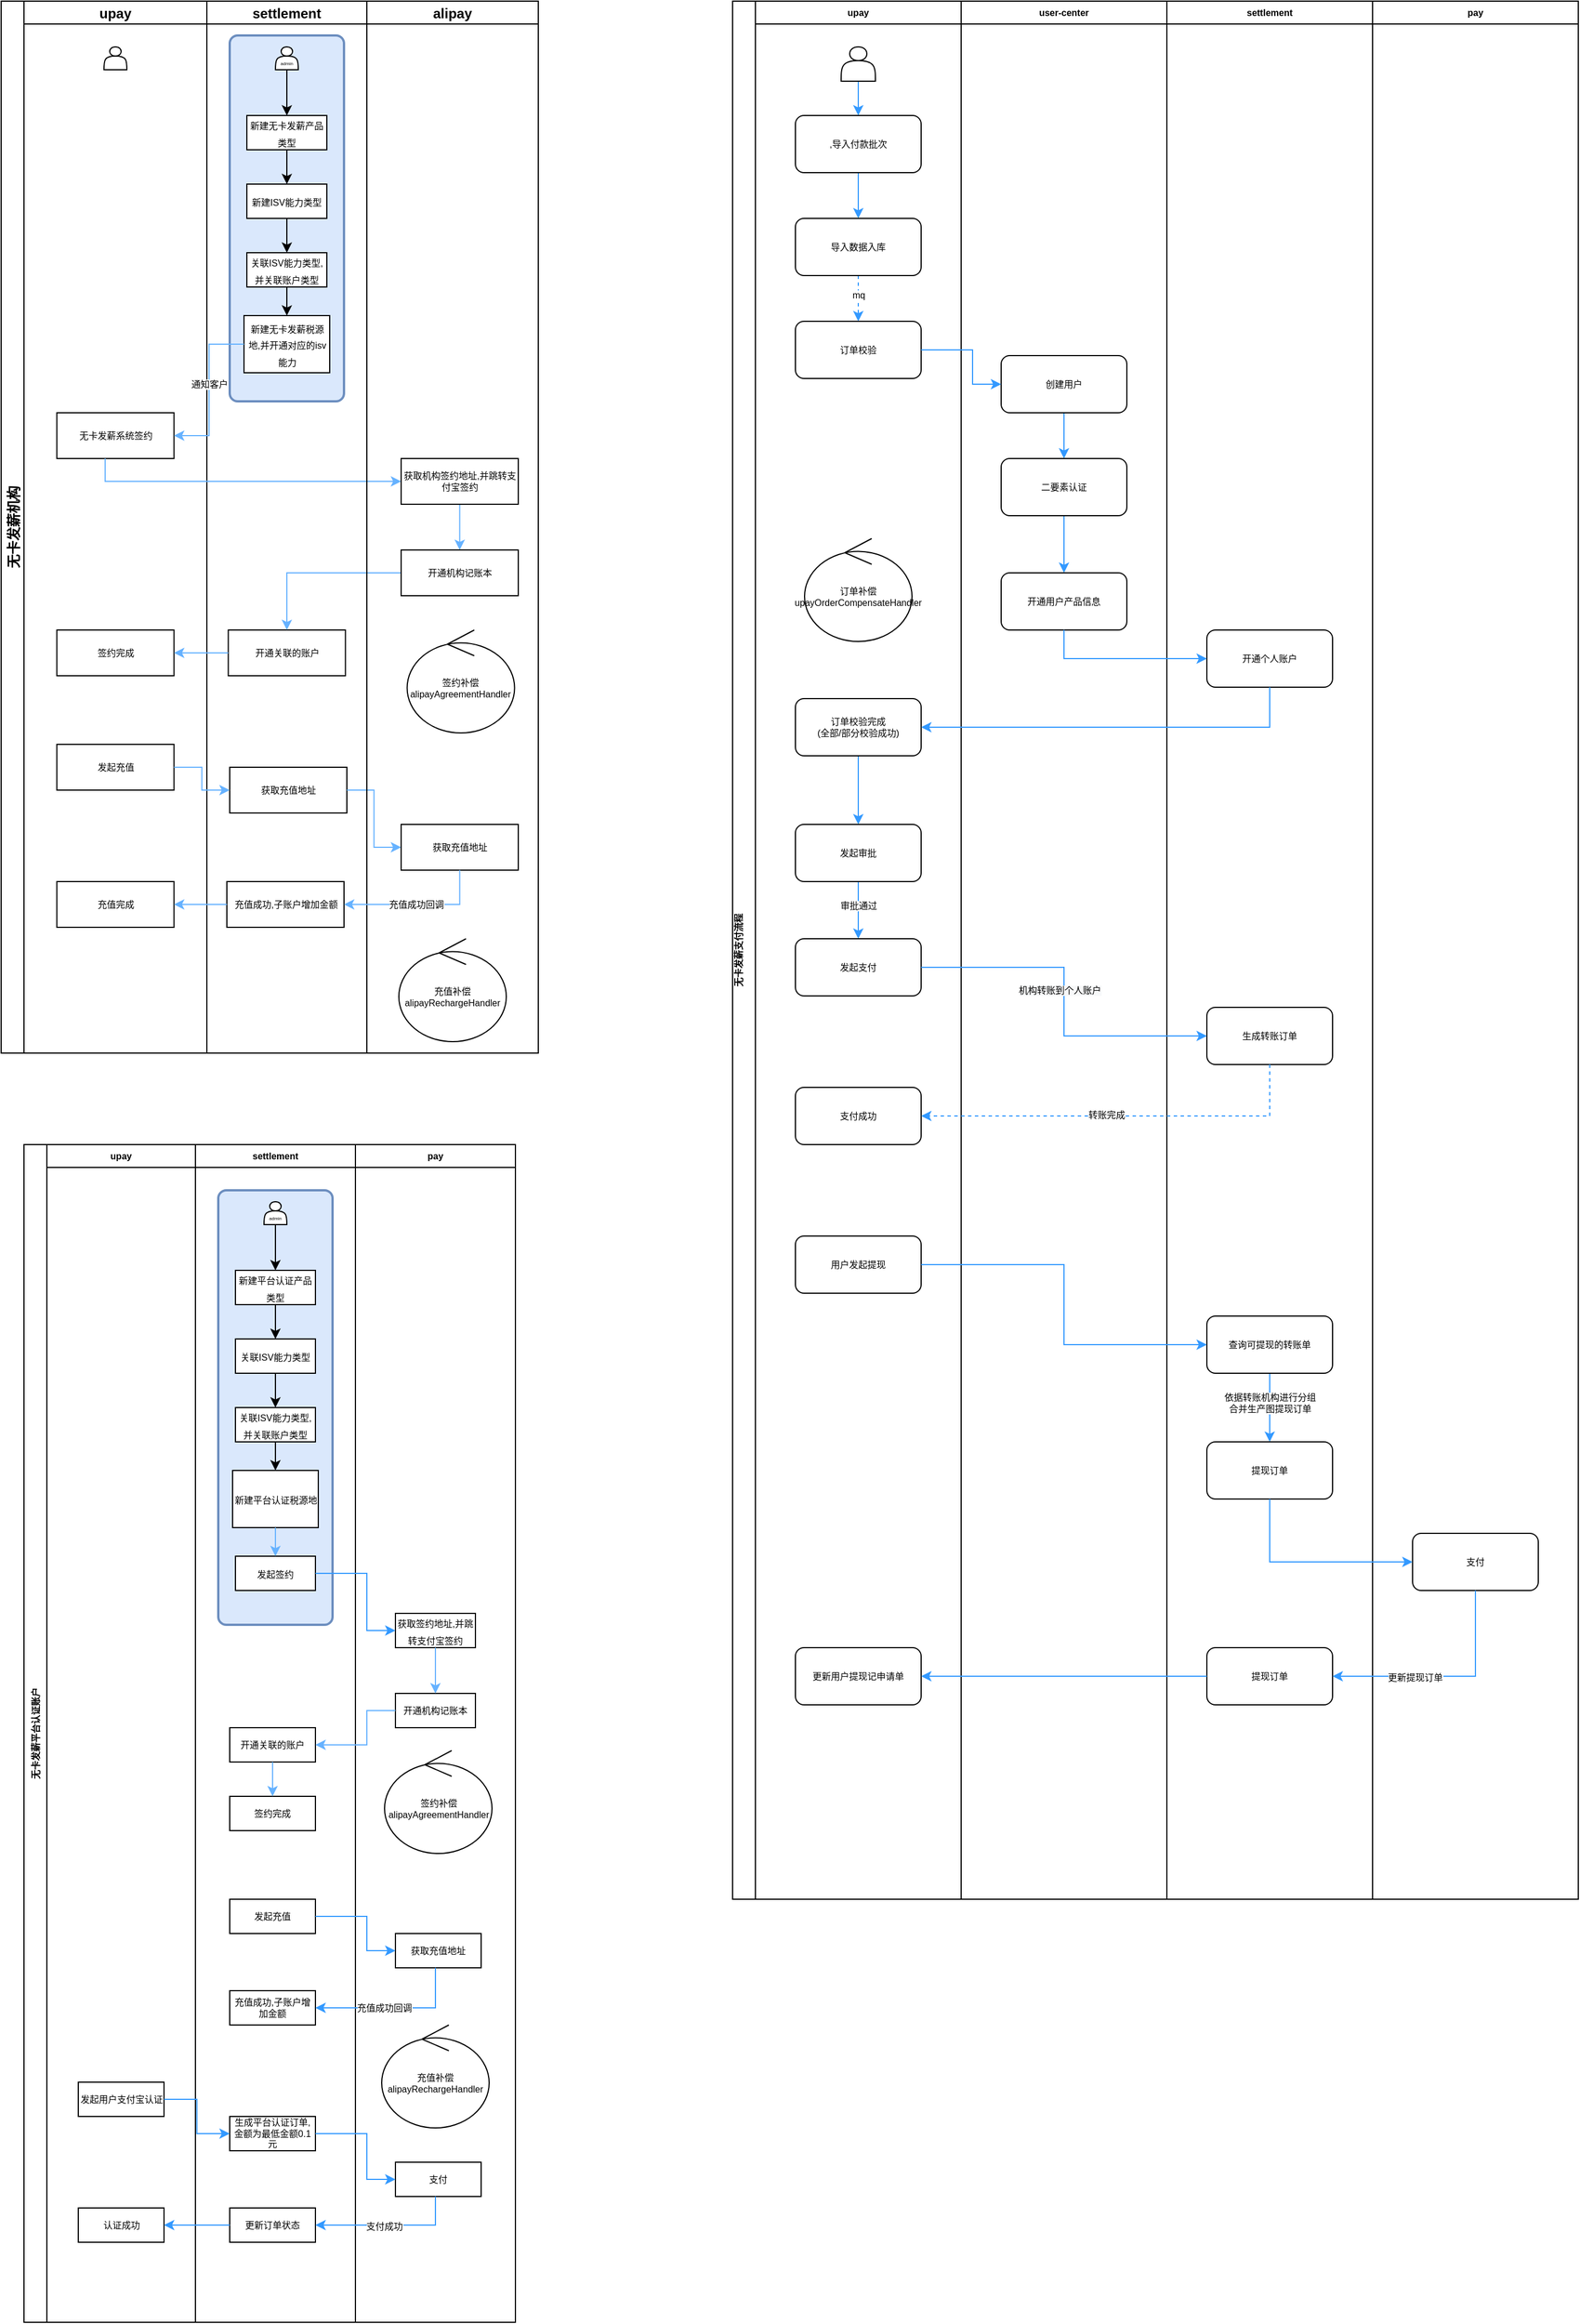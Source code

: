 <mxfile version="20.2.3" type="github">
  <diagram id="c7Ffmb433Xn9EH617pL4" name="Page-1">
    <mxGraphModel dx="1144" dy="681" grid="1" gridSize="10" guides="1" tooltips="1" connect="1" arrows="1" fold="1" page="1" pageScale="1" pageWidth="850" pageHeight="1100" math="0" shadow="0">
      <root>
        <mxCell id="0" />
        <mxCell id="1" parent="0" />
        <mxCell id="UENyObtT6sZScMXcJ4em-9" value="无卡发薪机构" style="swimlane;childLayout=stackLayout;resizeParent=1;resizeParentMax=0;startSize=20;horizontal=0;horizontalStack=1;" vertex="1" parent="1">
          <mxGeometry x="360" y="280" width="470" height="920" as="geometry" />
        </mxCell>
        <mxCell id="UENyObtT6sZScMXcJ4em-10" value="upay" style="swimlane;startSize=20;" vertex="1" parent="UENyObtT6sZScMXcJ4em-9">
          <mxGeometry x="20" width="160" height="920" as="geometry" />
        </mxCell>
        <mxCell id="UENyObtT6sZScMXcJ4em-13" value="" style="shape=actor;whiteSpace=wrap;html=1;" vertex="1" parent="UENyObtT6sZScMXcJ4em-10">
          <mxGeometry x="70" y="40" width="20" height="20" as="geometry" />
        </mxCell>
        <mxCell id="UENyObtT6sZScMXcJ4em-46" value="无卡发薪系统签约" style="rounded=0;whiteSpace=wrap;html=1;fontSize=8;" vertex="1" parent="UENyObtT6sZScMXcJ4em-10">
          <mxGeometry x="28.75" y="360" width="102.5" height="40" as="geometry" />
        </mxCell>
        <mxCell id="UENyObtT6sZScMXcJ4em-55" value="发起充值" style="rounded=0;whiteSpace=wrap;html=1;fontSize=8;" vertex="1" parent="UENyObtT6sZScMXcJ4em-10">
          <mxGeometry x="28.75" y="650" width="102.5" height="40" as="geometry" />
        </mxCell>
        <mxCell id="UENyObtT6sZScMXcJ4em-63" value="签约完成" style="rounded=0;whiteSpace=wrap;html=1;fontSize=8;" vertex="1" parent="UENyObtT6sZScMXcJ4em-10">
          <mxGeometry x="28.75" y="550" width="102.5" height="40" as="geometry" />
        </mxCell>
        <mxCell id="UENyObtT6sZScMXcJ4em-65" value="充值完成" style="rounded=0;whiteSpace=wrap;html=1;fontSize=8;" vertex="1" parent="UENyObtT6sZScMXcJ4em-10">
          <mxGeometry x="28.75" y="770" width="102.5" height="40" as="geometry" />
        </mxCell>
        <mxCell id="UENyObtT6sZScMXcJ4em-12" value="settlement" style="swimlane;startSize=20;" vertex="1" parent="UENyObtT6sZScMXcJ4em-9">
          <mxGeometry x="180" width="140" height="920" as="geometry" />
        </mxCell>
        <mxCell id="UENyObtT6sZScMXcJ4em-42" value="" style="rounded=1;whiteSpace=wrap;html=1;absoluteArcSize=1;arcSize=14;strokeWidth=2;fontSize=8;fillColor=#dae8fc;strokeColor=#6c8ebf;" vertex="1" parent="UENyObtT6sZScMXcJ4em-12">
          <mxGeometry x="20" y="30" width="100" height="320" as="geometry" />
        </mxCell>
        <mxCell id="UENyObtT6sZScMXcJ4em-17" value="" style="edgeStyle=orthogonalEdgeStyle;rounded=0;orthogonalLoop=1;jettySize=auto;html=1;fontSize=4;strokeColor=#000000;" edge="1" parent="UENyObtT6sZScMXcJ4em-12" source="UENyObtT6sZScMXcJ4em-14" target="UENyObtT6sZScMXcJ4em-16">
          <mxGeometry relative="1" as="geometry" />
        </mxCell>
        <mxCell id="UENyObtT6sZScMXcJ4em-14" value="&lt;p style=&quot;line-height: 1.2; font-size: 4px;&quot;&gt;&lt;br&gt;&lt;/p&gt;&lt;p style=&quot;line-height: 1.2; font-size: 4px;&quot;&gt;admin&lt;/p&gt;" style="shape=actor;whiteSpace=wrap;html=1;" vertex="1" parent="UENyObtT6sZScMXcJ4em-12">
          <mxGeometry x="60" y="40" width="20" height="20" as="geometry" />
        </mxCell>
        <mxCell id="UENyObtT6sZScMXcJ4em-26" value="" style="edgeStyle=orthogonalEdgeStyle;rounded=0;orthogonalLoop=1;jettySize=auto;html=1;fontSize=8;strokeColor=#000000;" edge="1" parent="UENyObtT6sZScMXcJ4em-12" source="UENyObtT6sZScMXcJ4em-16" target="UENyObtT6sZScMXcJ4em-22">
          <mxGeometry relative="1" as="geometry" />
        </mxCell>
        <mxCell id="UENyObtT6sZScMXcJ4em-16" value="&lt;font style=&quot;font-size: 8px;&quot;&gt;新建无卡发薪产品类型&lt;/font&gt;" style="whiteSpace=wrap;html=1;" vertex="1" parent="UENyObtT6sZScMXcJ4em-12">
          <mxGeometry x="35" y="100" width="70" height="30" as="geometry" />
        </mxCell>
        <mxCell id="UENyObtT6sZScMXcJ4em-29" value="" style="edgeStyle=orthogonalEdgeStyle;rounded=0;orthogonalLoop=1;jettySize=auto;html=1;fontSize=8;strokeColor=#000000;" edge="1" parent="UENyObtT6sZScMXcJ4em-12" source="UENyObtT6sZScMXcJ4em-20" target="UENyObtT6sZScMXcJ4em-28">
          <mxGeometry relative="1" as="geometry" />
        </mxCell>
        <mxCell id="UENyObtT6sZScMXcJ4em-20" value="&lt;font style=&quot;font-size: 8px;&quot;&gt;关联ISV能力类型,并关联账户类型&lt;/font&gt;" style="whiteSpace=wrap;html=1;" vertex="1" parent="UENyObtT6sZScMXcJ4em-12">
          <mxGeometry x="35" y="220" width="70" height="30" as="geometry" />
        </mxCell>
        <mxCell id="UENyObtT6sZScMXcJ4em-27" value="" style="edgeStyle=orthogonalEdgeStyle;rounded=0;orthogonalLoop=1;jettySize=auto;html=1;fontSize=8;strokeColor=#000000;" edge="1" parent="UENyObtT6sZScMXcJ4em-12" source="UENyObtT6sZScMXcJ4em-22" target="UENyObtT6sZScMXcJ4em-20">
          <mxGeometry relative="1" as="geometry" />
        </mxCell>
        <mxCell id="UENyObtT6sZScMXcJ4em-22" value="&lt;font style=&quot;font-size: 8px;&quot;&gt;新建ISV能力类型&lt;/font&gt;" style="whiteSpace=wrap;html=1;" vertex="1" parent="UENyObtT6sZScMXcJ4em-12">
          <mxGeometry x="35" y="160" width="70" height="30" as="geometry" />
        </mxCell>
        <mxCell id="UENyObtT6sZScMXcJ4em-28" value="&lt;font style=&quot;font-size: 8px;&quot;&gt;新建无卡发薪税源地,并开通对应的isv能力&lt;br&gt;&lt;/font&gt;" style="whiteSpace=wrap;html=1;" vertex="1" parent="UENyObtT6sZScMXcJ4em-12">
          <mxGeometry x="32.5" y="275" width="75" height="50" as="geometry" />
        </mxCell>
        <mxCell id="UENyObtT6sZScMXcJ4em-52" value="开通关联的账户" style="rounded=0;whiteSpace=wrap;html=1;fontSize=8;" vertex="1" parent="UENyObtT6sZScMXcJ4em-12">
          <mxGeometry x="18.75" y="550" width="102.5" height="40" as="geometry" />
        </mxCell>
        <mxCell id="UENyObtT6sZScMXcJ4em-56" value="获取充值地址" style="rounded=0;whiteSpace=wrap;html=1;fontSize=8;" vertex="1" parent="UENyObtT6sZScMXcJ4em-12">
          <mxGeometry x="20" y="670" width="102.5" height="40" as="geometry" />
        </mxCell>
        <mxCell id="UENyObtT6sZScMXcJ4em-60" value="充值成功,子账户增加金额" style="rounded=0;whiteSpace=wrap;html=1;fontSize=8;" vertex="1" parent="UENyObtT6sZScMXcJ4em-12">
          <mxGeometry x="17.5" y="770" width="102.5" height="40" as="geometry" />
        </mxCell>
        <mxCell id="UENyObtT6sZScMXcJ4em-47" style="edgeStyle=orthogonalEdgeStyle;rounded=0;orthogonalLoop=1;jettySize=auto;html=1;entryX=1;entryY=0.5;entryDx=0;entryDy=0;fontSize=8;strokeColor=#66B2FF;" edge="1" parent="UENyObtT6sZScMXcJ4em-9" source="UENyObtT6sZScMXcJ4em-28" target="UENyObtT6sZScMXcJ4em-46">
          <mxGeometry relative="1" as="geometry" />
        </mxCell>
        <mxCell id="UENyObtT6sZScMXcJ4em-48" value="通知客户" style="edgeLabel;html=1;align=center;verticalAlign=middle;resizable=0;points=[];fontSize=8;" vertex="1" connectable="0" parent="UENyObtT6sZScMXcJ4em-47">
          <mxGeometry x="-0.082" relative="1" as="geometry">
            <mxPoint as="offset" />
          </mxGeometry>
        </mxCell>
        <mxCell id="UENyObtT6sZScMXcJ4em-50" style="edgeStyle=orthogonalEdgeStyle;rounded=0;orthogonalLoop=1;jettySize=auto;html=1;entryX=0;entryY=0.5;entryDx=0;entryDy=0;fontSize=8;strokeColor=#66B2FF;" edge="1" parent="UENyObtT6sZScMXcJ4em-9" source="UENyObtT6sZScMXcJ4em-46" target="UENyObtT6sZScMXcJ4em-49">
          <mxGeometry relative="1" as="geometry">
            <Array as="points">
              <mxPoint x="91" y="420" />
            </Array>
          </mxGeometry>
        </mxCell>
        <mxCell id="UENyObtT6sZScMXcJ4em-54" style="edgeStyle=orthogonalEdgeStyle;rounded=0;orthogonalLoop=1;jettySize=auto;html=1;entryX=0.5;entryY=0;entryDx=0;entryDy=0;fontSize=8;strokeColor=#66B2FF;" edge="1" parent="UENyObtT6sZScMXcJ4em-9" source="UENyObtT6sZScMXcJ4em-51" target="UENyObtT6sZScMXcJ4em-52">
          <mxGeometry relative="1" as="geometry" />
        </mxCell>
        <mxCell id="UENyObtT6sZScMXcJ4em-58" style="edgeStyle=orthogonalEdgeStyle;rounded=0;orthogonalLoop=1;jettySize=auto;html=1;entryX=0;entryY=0.5;entryDx=0;entryDy=0;fontSize=8;strokeColor=#66B2FF;" edge="1" parent="UENyObtT6sZScMXcJ4em-9" source="UENyObtT6sZScMXcJ4em-55" target="UENyObtT6sZScMXcJ4em-56">
          <mxGeometry relative="1" as="geometry" />
        </mxCell>
        <mxCell id="UENyObtT6sZScMXcJ4em-59" style="edgeStyle=orthogonalEdgeStyle;rounded=0;orthogonalLoop=1;jettySize=auto;html=1;entryX=0;entryY=0.5;entryDx=0;entryDy=0;fontSize=8;strokeColor=#66B2FF;" edge="1" parent="UENyObtT6sZScMXcJ4em-9" source="UENyObtT6sZScMXcJ4em-56" target="UENyObtT6sZScMXcJ4em-57">
          <mxGeometry relative="1" as="geometry" />
        </mxCell>
        <mxCell id="UENyObtT6sZScMXcJ4em-30" value="alipay" style="swimlane;startSize=20;" vertex="1" parent="UENyObtT6sZScMXcJ4em-9">
          <mxGeometry x="320" width="150" height="920" as="geometry" />
        </mxCell>
        <mxCell id="UENyObtT6sZScMXcJ4em-53" value="" style="edgeStyle=orthogonalEdgeStyle;rounded=0;orthogonalLoop=1;jettySize=auto;html=1;fontSize=8;strokeColor=#66B2FF;" edge="1" parent="UENyObtT6sZScMXcJ4em-30" source="UENyObtT6sZScMXcJ4em-49" target="UENyObtT6sZScMXcJ4em-51">
          <mxGeometry relative="1" as="geometry" />
        </mxCell>
        <mxCell id="UENyObtT6sZScMXcJ4em-49" value="获取机构签约地址,并跳转支付宝签约" style="rounded=0;whiteSpace=wrap;html=1;fontSize=8;" vertex="1" parent="UENyObtT6sZScMXcJ4em-30">
          <mxGeometry x="30" y="400" width="102.5" height="40" as="geometry" />
        </mxCell>
        <mxCell id="UENyObtT6sZScMXcJ4em-51" value="开通机构记账本" style="rounded=0;whiteSpace=wrap;html=1;fontSize=8;" vertex="1" parent="UENyObtT6sZScMXcJ4em-30">
          <mxGeometry x="30" y="480" width="102.5" height="40" as="geometry" />
        </mxCell>
        <mxCell id="UENyObtT6sZScMXcJ4em-57" value="获取充值地址" style="rounded=0;whiteSpace=wrap;html=1;fontSize=8;" vertex="1" parent="UENyObtT6sZScMXcJ4em-30">
          <mxGeometry x="30" y="720" width="102.5" height="40" as="geometry" />
        </mxCell>
        <mxCell id="UENyObtT6sZScMXcJ4em-216" value="签约补偿&lt;br&gt;alipayAgreementHandler" style="ellipse;shape=umlControl;whiteSpace=wrap;html=1;fontFamily=Helvetica;fontSize=8;fontColor=default;startSize=20;strokeColor=default;fillColor=default;" vertex="1" parent="UENyObtT6sZScMXcJ4em-30">
          <mxGeometry x="35.25" y="550" width="94" height="90" as="geometry" />
        </mxCell>
        <mxCell id="UENyObtT6sZScMXcJ4em-217" value="充值补偿&lt;br&gt;alipayRechargeHandler" style="ellipse;shape=umlControl;whiteSpace=wrap;html=1;fontFamily=Helvetica;fontSize=8;fontColor=default;startSize=20;strokeColor=default;fillColor=default;" vertex="1" parent="UENyObtT6sZScMXcJ4em-30">
          <mxGeometry x="28" y="820" width="94" height="90" as="geometry" />
        </mxCell>
        <mxCell id="UENyObtT6sZScMXcJ4em-61" style="edgeStyle=orthogonalEdgeStyle;rounded=0;orthogonalLoop=1;jettySize=auto;html=1;entryX=1;entryY=0.5;entryDx=0;entryDy=0;fontSize=8;strokeColor=#66B2FF;" edge="1" parent="UENyObtT6sZScMXcJ4em-9" source="UENyObtT6sZScMXcJ4em-57" target="UENyObtT6sZScMXcJ4em-60">
          <mxGeometry relative="1" as="geometry">
            <Array as="points">
              <mxPoint x="401" y="790" />
            </Array>
          </mxGeometry>
        </mxCell>
        <mxCell id="UENyObtT6sZScMXcJ4em-62" value="充值成功回调" style="edgeLabel;html=1;align=center;verticalAlign=middle;resizable=0;points=[];fontSize=8;" vertex="1" connectable="0" parent="UENyObtT6sZScMXcJ4em-61">
          <mxGeometry x="0.043" relative="1" as="geometry">
            <mxPoint as="offset" />
          </mxGeometry>
        </mxCell>
        <mxCell id="UENyObtT6sZScMXcJ4em-64" style="edgeStyle=orthogonalEdgeStyle;rounded=0;orthogonalLoop=1;jettySize=auto;html=1;entryX=1;entryY=0.5;entryDx=0;entryDy=0;fontSize=8;strokeColor=#66B2FF;" edge="1" parent="UENyObtT6sZScMXcJ4em-9" source="UENyObtT6sZScMXcJ4em-52" target="UENyObtT6sZScMXcJ4em-63">
          <mxGeometry relative="1" as="geometry" />
        </mxCell>
        <mxCell id="UENyObtT6sZScMXcJ4em-66" style="edgeStyle=orthogonalEdgeStyle;rounded=0;orthogonalLoop=1;jettySize=auto;html=1;entryX=1;entryY=0.5;entryDx=0;entryDy=0;fontSize=8;strokeColor=#66B2FF;" edge="1" parent="UENyObtT6sZScMXcJ4em-9" source="UENyObtT6sZScMXcJ4em-60" target="UENyObtT6sZScMXcJ4em-65">
          <mxGeometry relative="1" as="geometry" />
        </mxCell>
        <mxCell id="UENyObtT6sZScMXcJ4em-117" value="无卡发薪平台认证账户" style="swimlane;childLayout=stackLayout;resizeParent=1;resizeParentMax=0;startSize=20;horizontal=0;horizontalStack=1;fontFamily=Helvetica;fontSize=8;fontColor=default;strokeColor=default;fillColor=default;" vertex="1" parent="1">
          <mxGeometry x="380" y="1280" width="430" height="1030" as="geometry" />
        </mxCell>
        <mxCell id="UENyObtT6sZScMXcJ4em-118" value="upay" style="swimlane;startSize=20;fontFamily=Helvetica;fontSize=8;fontColor=default;strokeColor=default;fillColor=default;" vertex="1" parent="UENyObtT6sZScMXcJ4em-117">
          <mxGeometry x="20" width="130" height="1030" as="geometry" />
        </mxCell>
        <mxCell id="UENyObtT6sZScMXcJ4em-148" value="发起用户支付宝认证" style="rounded=0;whiteSpace=wrap;html=1;fontSize=8;" vertex="1" parent="UENyObtT6sZScMXcJ4em-118">
          <mxGeometry x="27.5" y="820" width="75" height="30" as="geometry" />
        </mxCell>
        <mxCell id="UENyObtT6sZScMXcJ4em-156" value="认证成功" style="rounded=0;whiteSpace=wrap;html=1;fontSize=8;" vertex="1" parent="UENyObtT6sZScMXcJ4em-118">
          <mxGeometry x="27.5" y="930" width="75" height="30" as="geometry" />
        </mxCell>
        <mxCell id="UENyObtT6sZScMXcJ4em-119" value="settlement" style="swimlane;startSize=20;fontFamily=Helvetica;fontSize=8;fontColor=default;strokeColor=default;fillColor=default;" vertex="1" parent="UENyObtT6sZScMXcJ4em-117">
          <mxGeometry x="150" width="140" height="1030" as="geometry" />
        </mxCell>
        <mxCell id="UENyObtT6sZScMXcJ4em-121" value="" style="rounded=1;whiteSpace=wrap;html=1;absoluteArcSize=1;arcSize=14;strokeWidth=2;fontSize=8;fillColor=#dae8fc;strokeColor=#6c8ebf;" vertex="1" parent="UENyObtT6sZScMXcJ4em-119">
          <mxGeometry x="20" y="40" width="100" height="380" as="geometry" />
        </mxCell>
        <mxCell id="UENyObtT6sZScMXcJ4em-122" value="&lt;p style=&quot;line-height: 1.2; font-size: 4px;&quot;&gt;&lt;br&gt;&lt;/p&gt;&lt;p style=&quot;line-height: 1.2; font-size: 4px;&quot;&gt;admin&lt;/p&gt;" style="shape=actor;whiteSpace=wrap;html=1;" vertex="1" parent="UENyObtT6sZScMXcJ4em-119">
          <mxGeometry x="60" y="50" width="20" height="20" as="geometry" />
        </mxCell>
        <mxCell id="UENyObtT6sZScMXcJ4em-123" value="&lt;font style=&quot;font-size: 8px;&quot;&gt;新建平台认证产品类型&lt;/font&gt;" style="whiteSpace=wrap;html=1;" vertex="1" parent="UENyObtT6sZScMXcJ4em-119">
          <mxGeometry x="35" y="110" width="70" height="30" as="geometry" />
        </mxCell>
        <mxCell id="UENyObtT6sZScMXcJ4em-124" value="" style="edgeStyle=orthogonalEdgeStyle;rounded=0;orthogonalLoop=1;jettySize=auto;html=1;fontSize=4;strokeColor=#000000;" edge="1" parent="UENyObtT6sZScMXcJ4em-119" source="UENyObtT6sZScMXcJ4em-122" target="UENyObtT6sZScMXcJ4em-123">
          <mxGeometry relative="1" as="geometry" />
        </mxCell>
        <mxCell id="UENyObtT6sZScMXcJ4em-125" value="&lt;font style=&quot;font-size: 8px;&quot;&gt;关联ISV能力类型,并关联账户类型&lt;/font&gt;" style="whiteSpace=wrap;html=1;" vertex="1" parent="UENyObtT6sZScMXcJ4em-119">
          <mxGeometry x="35" y="230" width="70" height="30" as="geometry" />
        </mxCell>
        <mxCell id="UENyObtT6sZScMXcJ4em-126" value="" style="edgeStyle=orthogonalEdgeStyle;rounded=0;orthogonalLoop=1;jettySize=auto;html=1;fontSize=8;strokeColor=#000000;" edge="1" parent="UENyObtT6sZScMXcJ4em-119" source="UENyObtT6sZScMXcJ4em-127" target="UENyObtT6sZScMXcJ4em-125">
          <mxGeometry relative="1" as="geometry" />
        </mxCell>
        <mxCell id="UENyObtT6sZScMXcJ4em-127" value="&lt;font style=&quot;font-size: 8px;&quot;&gt;关联ISV能力类型&lt;/font&gt;" style="whiteSpace=wrap;html=1;" vertex="1" parent="UENyObtT6sZScMXcJ4em-119">
          <mxGeometry x="35" y="170" width="70" height="30" as="geometry" />
        </mxCell>
        <mxCell id="UENyObtT6sZScMXcJ4em-128" value="" style="edgeStyle=orthogonalEdgeStyle;rounded=0;orthogonalLoop=1;jettySize=auto;html=1;fontSize=8;strokeColor=#000000;" edge="1" parent="UENyObtT6sZScMXcJ4em-119" source="UENyObtT6sZScMXcJ4em-123" target="UENyObtT6sZScMXcJ4em-127">
          <mxGeometry relative="1" as="geometry" />
        </mxCell>
        <mxCell id="UENyObtT6sZScMXcJ4em-130" value="&lt;font style=&quot;font-size: 8px;&quot;&gt;新建平台认证税源地&lt;br&gt;&lt;/font&gt;" style="whiteSpace=wrap;html=1;" vertex="1" parent="UENyObtT6sZScMXcJ4em-119">
          <mxGeometry x="32.5" y="285" width="75" height="50" as="geometry" />
        </mxCell>
        <mxCell id="UENyObtT6sZScMXcJ4em-131" value="" style="edgeStyle=orthogonalEdgeStyle;rounded=0;orthogonalLoop=1;jettySize=auto;html=1;fontSize=8;strokeColor=#000000;" edge="1" parent="UENyObtT6sZScMXcJ4em-119" source="UENyObtT6sZScMXcJ4em-125" target="UENyObtT6sZScMXcJ4em-130">
          <mxGeometry relative="1" as="geometry" />
        </mxCell>
        <mxCell id="UENyObtT6sZScMXcJ4em-132" value="&lt;font style=&quot;font-size: 8px;&quot;&gt;发起签约&lt;/font&gt;" style="whiteSpace=wrap;html=1;" vertex="1" parent="UENyObtT6sZScMXcJ4em-119">
          <mxGeometry x="35" y="360" width="70" height="30" as="geometry" />
        </mxCell>
        <mxCell id="UENyObtT6sZScMXcJ4em-129" value="" style="edgeStyle=orthogonalEdgeStyle;rounded=0;orthogonalLoop=1;jettySize=auto;html=1;fontSize=8;strokeColor=#66B2FF;" edge="1" parent="UENyObtT6sZScMXcJ4em-119" source="UENyObtT6sZScMXcJ4em-130" target="UENyObtT6sZScMXcJ4em-132">
          <mxGeometry relative="1" as="geometry" />
        </mxCell>
        <mxCell id="UENyObtT6sZScMXcJ4em-134" value="开通关联的账户" style="rounded=0;whiteSpace=wrap;html=1;fontSize=8;" vertex="1" parent="UENyObtT6sZScMXcJ4em-119">
          <mxGeometry x="30" y="510" width="75" height="30" as="geometry" />
        </mxCell>
        <mxCell id="UENyObtT6sZScMXcJ4em-135" value="签约完成" style="rounded=0;whiteSpace=wrap;html=1;fontSize=8;" vertex="1" parent="UENyObtT6sZScMXcJ4em-119">
          <mxGeometry x="30" y="570" width="75" height="30" as="geometry" />
        </mxCell>
        <mxCell id="UENyObtT6sZScMXcJ4em-133" value="" style="edgeStyle=orthogonalEdgeStyle;rounded=0;orthogonalLoop=1;jettySize=auto;html=1;fontSize=8;strokeColor=#66B2FF;" edge="1" parent="UENyObtT6sZScMXcJ4em-119" source="UENyObtT6sZScMXcJ4em-134" target="UENyObtT6sZScMXcJ4em-135">
          <mxGeometry relative="1" as="geometry" />
        </mxCell>
        <mxCell id="UENyObtT6sZScMXcJ4em-141" value="发起充值" style="rounded=0;whiteSpace=wrap;html=1;fontSize=8;" vertex="1" parent="UENyObtT6sZScMXcJ4em-119">
          <mxGeometry x="30" y="660" width="75" height="30" as="geometry" />
        </mxCell>
        <mxCell id="UENyObtT6sZScMXcJ4em-143" value="充值成功,子账户增加金额" style="rounded=0;whiteSpace=wrap;html=1;fontSize=8;" vertex="1" parent="UENyObtT6sZScMXcJ4em-119">
          <mxGeometry x="30" y="740" width="75" height="30" as="geometry" />
        </mxCell>
        <mxCell id="UENyObtT6sZScMXcJ4em-149" value="生成平台认证订单,&lt;br&gt;金额为最低金额0.1元" style="rounded=0;whiteSpace=wrap;html=1;fontSize=8;" vertex="1" parent="UENyObtT6sZScMXcJ4em-119">
          <mxGeometry x="30" y="850" width="75" height="30" as="geometry" />
        </mxCell>
        <mxCell id="UENyObtT6sZScMXcJ4em-153" value="更新订单状态" style="rounded=0;whiteSpace=wrap;html=1;fontSize=8;" vertex="1" parent="UENyObtT6sZScMXcJ4em-119">
          <mxGeometry x="30" y="930" width="75" height="30" as="geometry" />
        </mxCell>
        <mxCell id="UENyObtT6sZScMXcJ4em-120" value="pay" style="swimlane;startSize=20;fontFamily=Helvetica;fontSize=8;fontColor=default;strokeColor=default;fillColor=default;" vertex="1" parent="UENyObtT6sZScMXcJ4em-117">
          <mxGeometry x="290" width="140" height="1030" as="geometry" />
        </mxCell>
        <mxCell id="UENyObtT6sZScMXcJ4em-137" value="&lt;span style=&quot;font-size: 8px;&quot;&gt;获取签约地址,并跳转支付宝签约&lt;/span&gt;" style="whiteSpace=wrap;html=1;" vertex="1" parent="UENyObtT6sZScMXcJ4em-120">
          <mxGeometry x="35" y="410" width="70" height="30" as="geometry" />
        </mxCell>
        <mxCell id="UENyObtT6sZScMXcJ4em-138" value="开通机构记账本" style="rounded=0;whiteSpace=wrap;html=1;fontSize=8;" vertex="1" parent="UENyObtT6sZScMXcJ4em-120">
          <mxGeometry x="35" y="480" width="70" height="30" as="geometry" />
        </mxCell>
        <mxCell id="UENyObtT6sZScMXcJ4em-136" value="" style="edgeStyle=orthogonalEdgeStyle;rounded=0;orthogonalLoop=1;jettySize=auto;html=1;fontSize=8;strokeColor=#66B2FF;" edge="1" parent="UENyObtT6sZScMXcJ4em-120" source="UENyObtT6sZScMXcJ4em-137" target="UENyObtT6sZScMXcJ4em-138">
          <mxGeometry relative="1" as="geometry" />
        </mxCell>
        <mxCell id="UENyObtT6sZScMXcJ4em-142" value="获取充值地址" style="rounded=0;whiteSpace=wrap;html=1;fontSize=8;" vertex="1" parent="UENyObtT6sZScMXcJ4em-120">
          <mxGeometry x="35" y="690" width="75" height="30" as="geometry" />
        </mxCell>
        <mxCell id="UENyObtT6sZScMXcJ4em-150" value="支付" style="rounded=0;whiteSpace=wrap;html=1;fontSize=8;" vertex="1" parent="UENyObtT6sZScMXcJ4em-120">
          <mxGeometry x="35" y="890" width="75" height="30" as="geometry" />
        </mxCell>
        <mxCell id="UENyObtT6sZScMXcJ4em-218" value="签约补偿&lt;br&gt;alipayAgreementHandler" style="ellipse;shape=umlControl;whiteSpace=wrap;html=1;fontFamily=Helvetica;fontSize=8;fontColor=default;startSize=20;strokeColor=default;fillColor=default;" vertex="1" parent="UENyObtT6sZScMXcJ4em-120">
          <mxGeometry x="25.5" y="530" width="94" height="90" as="geometry" />
        </mxCell>
        <mxCell id="UENyObtT6sZScMXcJ4em-219" value="充值补偿&lt;br&gt;alipayRechargeHandler" style="ellipse;shape=umlControl;whiteSpace=wrap;html=1;fontFamily=Helvetica;fontSize=8;fontColor=default;startSize=20;strokeColor=default;fillColor=default;" vertex="1" parent="UENyObtT6sZScMXcJ4em-120">
          <mxGeometry x="23" y="770" width="94" height="90" as="geometry" />
        </mxCell>
        <mxCell id="UENyObtT6sZScMXcJ4em-139" style="edgeStyle=orthogonalEdgeStyle;rounded=0;orthogonalLoop=1;jettySize=auto;html=1;entryX=0;entryY=0.5;entryDx=0;entryDy=0;fontFamily=Helvetica;fontSize=8;fontColor=default;startSize=20;strokeColor=#3399FF;" edge="1" parent="UENyObtT6sZScMXcJ4em-117" source="UENyObtT6sZScMXcJ4em-132" target="UENyObtT6sZScMXcJ4em-137">
          <mxGeometry relative="1" as="geometry">
            <Array as="points">
              <mxPoint x="300" y="375" />
              <mxPoint x="300" y="425" />
            </Array>
          </mxGeometry>
        </mxCell>
        <mxCell id="UENyObtT6sZScMXcJ4em-140" style="edgeStyle=orthogonalEdgeStyle;rounded=0;orthogonalLoop=1;jettySize=auto;html=1;fontFamily=Helvetica;fontSize=8;fontColor=default;startSize=20;strokeColor=#66B2FF;" edge="1" parent="UENyObtT6sZScMXcJ4em-117" source="UENyObtT6sZScMXcJ4em-138" target="UENyObtT6sZScMXcJ4em-134">
          <mxGeometry relative="1" as="geometry">
            <Array as="points">
              <mxPoint x="300" y="495" />
              <mxPoint x="300" y="525" />
            </Array>
          </mxGeometry>
        </mxCell>
        <mxCell id="UENyObtT6sZScMXcJ4em-144" style="edgeStyle=orthogonalEdgeStyle;rounded=0;orthogonalLoop=1;jettySize=auto;html=1;entryX=0;entryY=0.5;entryDx=0;entryDy=0;fontFamily=Helvetica;fontSize=8;fontColor=default;startSize=20;strokeColor=#3399FF;" edge="1" parent="UENyObtT6sZScMXcJ4em-117" source="UENyObtT6sZScMXcJ4em-141" target="UENyObtT6sZScMXcJ4em-142">
          <mxGeometry relative="1" as="geometry">
            <Array as="points">
              <mxPoint x="300" y="675" />
              <mxPoint x="300" y="705" />
            </Array>
          </mxGeometry>
        </mxCell>
        <mxCell id="UENyObtT6sZScMXcJ4em-146" style="edgeStyle=orthogonalEdgeStyle;rounded=0;orthogonalLoop=1;jettySize=auto;html=1;entryX=1;entryY=0.5;entryDx=0;entryDy=0;fontFamily=Helvetica;fontSize=8;fontColor=default;startSize=20;strokeColor=#3399FF;" edge="1" parent="UENyObtT6sZScMXcJ4em-117" source="UENyObtT6sZScMXcJ4em-142" target="UENyObtT6sZScMXcJ4em-143">
          <mxGeometry relative="1" as="geometry">
            <Array as="points">
              <mxPoint x="360" y="755" />
            </Array>
          </mxGeometry>
        </mxCell>
        <mxCell id="UENyObtT6sZScMXcJ4em-147" value="充值成功回调" style="edgeLabel;html=1;align=center;verticalAlign=middle;resizable=0;points=[];fontSize=8;fontFamily=Helvetica;fontColor=default;" vertex="1" connectable="0" parent="UENyObtT6sZScMXcJ4em-146">
          <mxGeometry x="0.145" relative="1" as="geometry">
            <mxPoint as="offset" />
          </mxGeometry>
        </mxCell>
        <mxCell id="UENyObtT6sZScMXcJ4em-151" style="edgeStyle=orthogonalEdgeStyle;rounded=0;orthogonalLoop=1;jettySize=auto;html=1;entryX=0;entryY=0.5;entryDx=0;entryDy=0;fontFamily=Helvetica;fontSize=8;fontColor=default;startSize=20;strokeColor=#3399FF;" edge="1" parent="UENyObtT6sZScMXcJ4em-117" source="UENyObtT6sZScMXcJ4em-149" target="UENyObtT6sZScMXcJ4em-150">
          <mxGeometry relative="1" as="geometry">
            <Array as="points">
              <mxPoint x="300" y="865" />
              <mxPoint x="300" y="905" />
            </Array>
          </mxGeometry>
        </mxCell>
        <mxCell id="UENyObtT6sZScMXcJ4em-152" style="edgeStyle=orthogonalEdgeStyle;rounded=0;orthogonalLoop=1;jettySize=auto;html=1;entryX=0;entryY=0.5;entryDx=0;entryDy=0;fontFamily=Helvetica;fontSize=8;fontColor=default;startSize=20;strokeColor=#3399FF;" edge="1" parent="UENyObtT6sZScMXcJ4em-117" source="UENyObtT6sZScMXcJ4em-148" target="UENyObtT6sZScMXcJ4em-149">
          <mxGeometry relative="1" as="geometry" />
        </mxCell>
        <mxCell id="UENyObtT6sZScMXcJ4em-154" style="edgeStyle=orthogonalEdgeStyle;rounded=0;orthogonalLoop=1;jettySize=auto;html=1;entryX=1;entryY=0.5;entryDx=0;entryDy=0;fontFamily=Helvetica;fontSize=8;fontColor=default;startSize=20;strokeColor=#3399FF;" edge="1" parent="UENyObtT6sZScMXcJ4em-117" source="UENyObtT6sZScMXcJ4em-150" target="UENyObtT6sZScMXcJ4em-153">
          <mxGeometry relative="1" as="geometry">
            <Array as="points">
              <mxPoint x="360" y="945" />
            </Array>
          </mxGeometry>
        </mxCell>
        <mxCell id="UENyObtT6sZScMXcJ4em-155" value="支付成功" style="edgeLabel;html=1;align=center;verticalAlign=middle;resizable=0;points=[];fontSize=8;fontFamily=Helvetica;fontColor=default;" vertex="1" connectable="0" parent="UENyObtT6sZScMXcJ4em-154">
          <mxGeometry x="0.08" y="1" relative="1" as="geometry">
            <mxPoint as="offset" />
          </mxGeometry>
        </mxCell>
        <mxCell id="UENyObtT6sZScMXcJ4em-157" style="edgeStyle=orthogonalEdgeStyle;rounded=0;orthogonalLoop=1;jettySize=auto;html=1;entryX=1;entryY=0.5;entryDx=0;entryDy=0;fontFamily=Helvetica;fontSize=8;fontColor=default;startSize=20;strokeColor=#3399FF;" edge="1" parent="UENyObtT6sZScMXcJ4em-117" source="UENyObtT6sZScMXcJ4em-153" target="UENyObtT6sZScMXcJ4em-156">
          <mxGeometry relative="1" as="geometry" />
        </mxCell>
        <mxCell id="UENyObtT6sZScMXcJ4em-158" value="无卡发薪支付流程&#xa;" style="swimlane;childLayout=stackLayout;resizeParent=1;resizeParentMax=0;startSize=20;horizontal=0;horizontalStack=1;fontFamily=Helvetica;fontSize=8;fontColor=default;strokeColor=default;fillColor=default;" vertex="1" parent="1">
          <mxGeometry x="1000" y="280" width="740" height="1660" as="geometry" />
        </mxCell>
        <mxCell id="UENyObtT6sZScMXcJ4em-162" value="upay" style="swimlane;startSize=20;fontFamily=Helvetica;fontSize=8;fontColor=default;strokeColor=default;fillColor=default;" vertex="1" parent="UENyObtT6sZScMXcJ4em-158">
          <mxGeometry x="20" width="180" height="1660" as="geometry" />
        </mxCell>
        <mxCell id="UENyObtT6sZScMXcJ4em-165" value="" style="edgeStyle=orthogonalEdgeStyle;rounded=0;orthogonalLoop=1;jettySize=auto;html=1;fontFamily=Helvetica;fontSize=8;fontColor=default;startSize=20;strokeColor=#3399FF;" edge="1" parent="UENyObtT6sZScMXcJ4em-162" source="UENyObtT6sZScMXcJ4em-163" target="UENyObtT6sZScMXcJ4em-164">
          <mxGeometry relative="1" as="geometry" />
        </mxCell>
        <mxCell id="UENyObtT6sZScMXcJ4em-163" value="" style="shape=actor;whiteSpace=wrap;html=1;fontFamily=Helvetica;fontSize=8;fontColor=default;startSize=20;strokeColor=default;fillColor=default;" vertex="1" parent="UENyObtT6sZScMXcJ4em-162">
          <mxGeometry x="75" y="40" width="30" height="30" as="geometry" />
        </mxCell>
        <mxCell id="UENyObtT6sZScMXcJ4em-167" value="" style="edgeStyle=orthogonalEdgeStyle;rounded=0;orthogonalLoop=1;jettySize=auto;html=1;fontFamily=Helvetica;fontSize=8;fontColor=default;startSize=20;strokeColor=#3399FF;" edge="1" parent="UENyObtT6sZScMXcJ4em-162" source="UENyObtT6sZScMXcJ4em-164" target="UENyObtT6sZScMXcJ4em-166">
          <mxGeometry relative="1" as="geometry" />
        </mxCell>
        <mxCell id="UENyObtT6sZScMXcJ4em-164" value=",导入付款批次" style="rounded=1;whiteSpace=wrap;html=1;fontFamily=Helvetica;fontSize=8;fontColor=default;startSize=20;strokeColor=default;fillColor=default;" vertex="1" parent="UENyObtT6sZScMXcJ4em-162">
          <mxGeometry x="35" y="100" width="110" height="50" as="geometry" />
        </mxCell>
        <mxCell id="UENyObtT6sZScMXcJ4em-169" value="" style="edgeStyle=orthogonalEdgeStyle;rounded=0;orthogonalLoop=1;jettySize=auto;html=1;fontFamily=Helvetica;fontSize=8;fontColor=default;startSize=20;strokeColor=#3399FF;dashed=1;" edge="1" parent="UENyObtT6sZScMXcJ4em-162" source="UENyObtT6sZScMXcJ4em-166" target="UENyObtT6sZScMXcJ4em-168">
          <mxGeometry relative="1" as="geometry" />
        </mxCell>
        <mxCell id="UENyObtT6sZScMXcJ4em-170" value="mq" style="edgeLabel;html=1;align=center;verticalAlign=middle;resizable=0;points=[];fontSize=8;fontFamily=Helvetica;fontColor=default;" vertex="1" connectable="0" parent="UENyObtT6sZScMXcJ4em-169">
          <mxGeometry x="-0.187" relative="1" as="geometry">
            <mxPoint as="offset" />
          </mxGeometry>
        </mxCell>
        <mxCell id="UENyObtT6sZScMXcJ4em-166" value="导入数据入库" style="rounded=1;whiteSpace=wrap;html=1;fontFamily=Helvetica;fontSize=8;fontColor=default;startSize=20;strokeColor=default;fillColor=default;" vertex="1" parent="UENyObtT6sZScMXcJ4em-162">
          <mxGeometry x="35" y="190" width="110" height="50" as="geometry" />
        </mxCell>
        <mxCell id="UENyObtT6sZScMXcJ4em-168" value="订单校验" style="rounded=1;whiteSpace=wrap;html=1;fontFamily=Helvetica;fontSize=8;fontColor=default;startSize=20;strokeColor=default;fillColor=default;" vertex="1" parent="UENyObtT6sZScMXcJ4em-162">
          <mxGeometry x="35" y="280" width="110" height="50" as="geometry" />
        </mxCell>
        <mxCell id="UENyObtT6sZScMXcJ4em-191" value="" style="edgeStyle=orthogonalEdgeStyle;rounded=0;orthogonalLoop=1;jettySize=auto;html=1;fontFamily=Helvetica;fontSize=8;fontColor=default;startSize=20;strokeColor=#3399FF;" edge="1" parent="UENyObtT6sZScMXcJ4em-162" source="UENyObtT6sZScMXcJ4em-188" target="UENyObtT6sZScMXcJ4em-190">
          <mxGeometry relative="1" as="geometry" />
        </mxCell>
        <mxCell id="UENyObtT6sZScMXcJ4em-188" value="订单校验完成&lt;br&gt;(全部/部分校验成功)" style="rounded=1;whiteSpace=wrap;html=1;fontFamily=Helvetica;fontSize=8;fontColor=default;startSize=20;strokeColor=default;fillColor=default;" vertex="1" parent="UENyObtT6sZScMXcJ4em-162">
          <mxGeometry x="35" y="610" width="110" height="50" as="geometry" />
        </mxCell>
        <mxCell id="UENyObtT6sZScMXcJ4em-195" value="" style="edgeStyle=orthogonalEdgeStyle;rounded=0;orthogonalLoop=1;jettySize=auto;html=1;fontFamily=Helvetica;fontSize=8;fontColor=default;startSize=20;strokeColor=#3399FF;" edge="1" parent="UENyObtT6sZScMXcJ4em-162" source="UENyObtT6sZScMXcJ4em-190" target="UENyObtT6sZScMXcJ4em-192">
          <mxGeometry relative="1" as="geometry" />
        </mxCell>
        <mxCell id="UENyObtT6sZScMXcJ4em-196" value="审批通过" style="edgeLabel;html=1;align=center;verticalAlign=middle;resizable=0;points=[];fontSize=8;fontFamily=Helvetica;fontColor=default;" vertex="1" connectable="0" parent="UENyObtT6sZScMXcJ4em-195">
          <mxGeometry x="-0.162" relative="1" as="geometry">
            <mxPoint as="offset" />
          </mxGeometry>
        </mxCell>
        <mxCell id="UENyObtT6sZScMXcJ4em-190" value="发起审批" style="rounded=1;whiteSpace=wrap;html=1;fontFamily=Helvetica;fontSize=8;fontColor=default;startSize=20;strokeColor=default;fillColor=default;" vertex="1" parent="UENyObtT6sZScMXcJ4em-162">
          <mxGeometry x="35" y="720" width="110" height="50" as="geometry" />
        </mxCell>
        <mxCell id="UENyObtT6sZScMXcJ4em-192" value="发起支付" style="rounded=1;whiteSpace=wrap;html=1;fontFamily=Helvetica;fontSize=8;fontColor=default;startSize=20;strokeColor=default;fillColor=default;" vertex="1" parent="UENyObtT6sZScMXcJ4em-162">
          <mxGeometry x="35" y="820" width="110" height="50" as="geometry" />
        </mxCell>
        <mxCell id="UENyObtT6sZScMXcJ4em-200" value="支付成功" style="rounded=1;whiteSpace=wrap;html=1;fontFamily=Helvetica;fontSize=8;fontColor=default;startSize=20;strokeColor=default;fillColor=default;" vertex="1" parent="UENyObtT6sZScMXcJ4em-162">
          <mxGeometry x="35" y="950" width="110" height="50" as="geometry" />
        </mxCell>
        <mxCell id="UENyObtT6sZScMXcJ4em-203" value="用户发起提现" style="rounded=1;whiteSpace=wrap;html=1;fontFamily=Helvetica;fontSize=8;fontColor=default;startSize=20;strokeColor=default;fillColor=default;" vertex="1" parent="UENyObtT6sZScMXcJ4em-162">
          <mxGeometry x="35" y="1080" width="110" height="50" as="geometry" />
        </mxCell>
        <mxCell id="UENyObtT6sZScMXcJ4em-214" value="更新用户提现记申请单" style="rounded=1;whiteSpace=wrap;html=1;fontFamily=Helvetica;fontSize=8;fontColor=default;startSize=20;strokeColor=default;fillColor=default;" vertex="1" parent="UENyObtT6sZScMXcJ4em-162">
          <mxGeometry x="35" y="1440" width="110" height="50" as="geometry" />
        </mxCell>
        <mxCell id="UENyObtT6sZScMXcJ4em-220" value="订单补偿&lt;br&gt;upayOrderCompensateHandler" style="ellipse;shape=umlControl;whiteSpace=wrap;html=1;fontFamily=Helvetica;fontSize=8;fontColor=default;startSize=20;strokeColor=default;fillColor=default;" vertex="1" parent="UENyObtT6sZScMXcJ4em-162">
          <mxGeometry x="43" y="470" width="94" height="90" as="geometry" />
        </mxCell>
        <mxCell id="UENyObtT6sZScMXcJ4em-159" value="user-center" style="swimlane;startSize=20;fontFamily=Helvetica;fontSize=8;fontColor=default;strokeColor=default;fillColor=default;" vertex="1" parent="UENyObtT6sZScMXcJ4em-158">
          <mxGeometry x="200" width="180" height="1660" as="geometry" />
        </mxCell>
        <mxCell id="UENyObtT6sZScMXcJ4em-185" value="" style="edgeStyle=orthogonalEdgeStyle;rounded=0;orthogonalLoop=1;jettySize=auto;html=1;fontFamily=Helvetica;fontSize=8;fontColor=default;startSize=20;strokeColor=#3399FF;" edge="1" parent="UENyObtT6sZScMXcJ4em-159" source="UENyObtT6sZScMXcJ4em-180" target="UENyObtT6sZScMXcJ4em-181">
          <mxGeometry relative="1" as="geometry" />
        </mxCell>
        <mxCell id="UENyObtT6sZScMXcJ4em-180" value="创建用户" style="rounded=1;whiteSpace=wrap;html=1;fontFamily=Helvetica;fontSize=8;fontColor=default;startSize=20;strokeColor=default;fillColor=default;" vertex="1" parent="UENyObtT6sZScMXcJ4em-159">
          <mxGeometry x="35" y="310" width="110" height="50" as="geometry" />
        </mxCell>
        <mxCell id="UENyObtT6sZScMXcJ4em-186" value="" style="edgeStyle=orthogonalEdgeStyle;rounded=0;orthogonalLoop=1;jettySize=auto;html=1;fontFamily=Helvetica;fontSize=8;fontColor=default;startSize=20;strokeColor=#3399FF;" edge="1" parent="UENyObtT6sZScMXcJ4em-159" source="UENyObtT6sZScMXcJ4em-181" target="UENyObtT6sZScMXcJ4em-182">
          <mxGeometry relative="1" as="geometry" />
        </mxCell>
        <mxCell id="UENyObtT6sZScMXcJ4em-181" value="二要素认证" style="rounded=1;whiteSpace=wrap;html=1;fontFamily=Helvetica;fontSize=8;fontColor=default;startSize=20;strokeColor=default;fillColor=default;" vertex="1" parent="UENyObtT6sZScMXcJ4em-159">
          <mxGeometry x="35" y="400" width="110" height="50" as="geometry" />
        </mxCell>
        <mxCell id="UENyObtT6sZScMXcJ4em-182" value="开通用户产品信息" style="rounded=1;whiteSpace=wrap;html=1;fontFamily=Helvetica;fontSize=8;fontColor=default;startSize=20;strokeColor=default;fillColor=default;" vertex="1" parent="UENyObtT6sZScMXcJ4em-159">
          <mxGeometry x="35" y="500" width="110" height="50" as="geometry" />
        </mxCell>
        <mxCell id="UENyObtT6sZScMXcJ4em-160" value="settlement" style="swimlane;startSize=20;fontFamily=Helvetica;fontSize=8;fontColor=default;strokeColor=default;fillColor=default;" vertex="1" parent="UENyObtT6sZScMXcJ4em-158">
          <mxGeometry x="380" width="180" height="1660" as="geometry" />
        </mxCell>
        <mxCell id="UENyObtT6sZScMXcJ4em-183" value="开通个人账户" style="rounded=1;whiteSpace=wrap;html=1;fontFamily=Helvetica;fontSize=8;fontColor=default;startSize=20;strokeColor=default;fillColor=default;" vertex="1" parent="UENyObtT6sZScMXcJ4em-160">
          <mxGeometry x="35" y="550" width="110" height="50" as="geometry" />
        </mxCell>
        <mxCell id="UENyObtT6sZScMXcJ4em-197" value="生成转账订单" style="rounded=1;whiteSpace=wrap;html=1;fontFamily=Helvetica;fontSize=8;fontColor=default;startSize=20;strokeColor=default;fillColor=default;" vertex="1" parent="UENyObtT6sZScMXcJ4em-160">
          <mxGeometry x="35" y="880" width="110" height="50" as="geometry" />
        </mxCell>
        <mxCell id="UENyObtT6sZScMXcJ4em-207" value="" style="edgeStyle=orthogonalEdgeStyle;rounded=0;orthogonalLoop=1;jettySize=auto;html=1;fontFamily=Helvetica;fontSize=8;fontColor=default;startSize=20;strokeColor=#3399FF;" edge="1" parent="UENyObtT6sZScMXcJ4em-160" source="UENyObtT6sZScMXcJ4em-204" target="UENyObtT6sZScMXcJ4em-206">
          <mxGeometry relative="1" as="geometry">
            <Array as="points">
              <mxPoint x="90" y="1230" />
              <mxPoint x="90" y="1230" />
            </Array>
          </mxGeometry>
        </mxCell>
        <mxCell id="UENyObtT6sZScMXcJ4em-208" value="依据转账机构进行分组&lt;br&gt;合并生产图提现订单" style="edgeLabel;html=1;align=center;verticalAlign=middle;resizable=0;points=[];fontSize=8;fontFamily=Helvetica;fontColor=default;" vertex="1" connectable="0" parent="UENyObtT6sZScMXcJ4em-207">
          <mxGeometry x="-0.156" relative="1" as="geometry">
            <mxPoint as="offset" />
          </mxGeometry>
        </mxCell>
        <mxCell id="UENyObtT6sZScMXcJ4em-204" value="查询可提现的转账单" style="rounded=1;whiteSpace=wrap;html=1;fontFamily=Helvetica;fontSize=8;fontColor=default;startSize=20;strokeColor=default;fillColor=default;" vertex="1" parent="UENyObtT6sZScMXcJ4em-160">
          <mxGeometry x="35" y="1150" width="110" height="50" as="geometry" />
        </mxCell>
        <mxCell id="UENyObtT6sZScMXcJ4em-206" value="提现订单" style="rounded=1;whiteSpace=wrap;html=1;fontFamily=Helvetica;fontSize=8;fontColor=default;startSize=20;strokeColor=default;fillColor=default;" vertex="1" parent="UENyObtT6sZScMXcJ4em-160">
          <mxGeometry x="35" y="1260" width="110" height="50" as="geometry" />
        </mxCell>
        <mxCell id="UENyObtT6sZScMXcJ4em-211" value="提现订单" style="rounded=1;whiteSpace=wrap;html=1;fontFamily=Helvetica;fontSize=8;fontColor=default;startSize=20;strokeColor=default;fillColor=default;" vertex="1" parent="UENyObtT6sZScMXcJ4em-160">
          <mxGeometry x="35" y="1440" width="110" height="50" as="geometry" />
        </mxCell>
        <mxCell id="UENyObtT6sZScMXcJ4em-161" value="pay" style="swimlane;startSize=20;fontFamily=Helvetica;fontSize=8;fontColor=default;strokeColor=default;fillColor=default;" vertex="1" parent="UENyObtT6sZScMXcJ4em-158">
          <mxGeometry x="560" width="180" height="1660" as="geometry" />
        </mxCell>
        <mxCell id="UENyObtT6sZScMXcJ4em-209" value="支付" style="rounded=1;whiteSpace=wrap;html=1;fontFamily=Helvetica;fontSize=8;fontColor=default;startSize=20;strokeColor=default;fillColor=default;" vertex="1" parent="UENyObtT6sZScMXcJ4em-161">
          <mxGeometry x="35" y="1340" width="110" height="50" as="geometry" />
        </mxCell>
        <mxCell id="UENyObtT6sZScMXcJ4em-184" style="edgeStyle=orthogonalEdgeStyle;rounded=0;orthogonalLoop=1;jettySize=auto;html=1;entryX=0;entryY=0.5;entryDx=0;entryDy=0;fontFamily=Helvetica;fontSize=8;fontColor=default;startSize=20;strokeColor=#3399FF;" edge="1" parent="UENyObtT6sZScMXcJ4em-158" source="UENyObtT6sZScMXcJ4em-168" target="UENyObtT6sZScMXcJ4em-180">
          <mxGeometry relative="1" as="geometry">
            <Array as="points">
              <mxPoint x="210" y="305" />
              <mxPoint x="210" y="335" />
            </Array>
          </mxGeometry>
        </mxCell>
        <mxCell id="UENyObtT6sZScMXcJ4em-187" style="edgeStyle=orthogonalEdgeStyle;rounded=0;orthogonalLoop=1;jettySize=auto;html=1;entryX=0;entryY=0.5;entryDx=0;entryDy=0;fontFamily=Helvetica;fontSize=8;fontColor=default;startSize=20;strokeColor=#3399FF;" edge="1" parent="UENyObtT6sZScMXcJ4em-158" source="UENyObtT6sZScMXcJ4em-182" target="UENyObtT6sZScMXcJ4em-183">
          <mxGeometry relative="1" as="geometry">
            <Array as="points">
              <mxPoint x="290" y="575" />
            </Array>
          </mxGeometry>
        </mxCell>
        <mxCell id="UENyObtT6sZScMXcJ4em-189" style="edgeStyle=orthogonalEdgeStyle;rounded=0;orthogonalLoop=1;jettySize=auto;html=1;entryX=1;entryY=0.5;entryDx=0;entryDy=0;fontFamily=Helvetica;fontSize=8;fontColor=default;startSize=20;strokeColor=#3399FF;" edge="1" parent="UENyObtT6sZScMXcJ4em-158" source="UENyObtT6sZScMXcJ4em-183" target="UENyObtT6sZScMXcJ4em-188">
          <mxGeometry relative="1" as="geometry">
            <Array as="points">
              <mxPoint x="470" y="635" />
            </Array>
          </mxGeometry>
        </mxCell>
        <mxCell id="UENyObtT6sZScMXcJ4em-198" style="edgeStyle=orthogonalEdgeStyle;rounded=0;orthogonalLoop=1;jettySize=auto;html=1;entryX=0;entryY=0.5;entryDx=0;entryDy=0;fontFamily=Helvetica;fontSize=8;fontColor=default;startSize=20;strokeColor=#3399FF;" edge="1" parent="UENyObtT6sZScMXcJ4em-158" source="UENyObtT6sZScMXcJ4em-192" target="UENyObtT6sZScMXcJ4em-197">
          <mxGeometry relative="1" as="geometry" />
        </mxCell>
        <mxCell id="UENyObtT6sZScMXcJ4em-199" value="&lt;span style=&quot;background-color: rgb(248, 249, 250);&quot;&gt;机构转账到个人账户&lt;/span&gt;" style="edgeLabel;html=1;align=center;verticalAlign=middle;resizable=0;points=[];fontSize=8;fontFamily=Helvetica;fontColor=default;" vertex="1" connectable="0" parent="UENyObtT6sZScMXcJ4em-198">
          <mxGeometry x="-0.067" y="-4" relative="1" as="geometry">
            <mxPoint as="offset" />
          </mxGeometry>
        </mxCell>
        <mxCell id="UENyObtT6sZScMXcJ4em-201" style="edgeStyle=orthogonalEdgeStyle;rounded=0;orthogonalLoop=1;jettySize=auto;html=1;entryX=1;entryY=0.5;entryDx=0;entryDy=0;fontFamily=Helvetica;fontSize=8;fontColor=default;startSize=20;strokeColor=#3399FF;dashed=1;" edge="1" parent="UENyObtT6sZScMXcJ4em-158" source="UENyObtT6sZScMXcJ4em-197" target="UENyObtT6sZScMXcJ4em-200">
          <mxGeometry relative="1" as="geometry">
            <Array as="points">
              <mxPoint x="470" y="975" />
            </Array>
          </mxGeometry>
        </mxCell>
        <mxCell id="UENyObtT6sZScMXcJ4em-202" value="转账完成" style="edgeLabel;html=1;align=center;verticalAlign=middle;resizable=0;points=[];fontSize=8;fontFamily=Helvetica;fontColor=default;" vertex="1" connectable="0" parent="UENyObtT6sZScMXcJ4em-201">
          <mxGeometry x="0.074" y="-1" relative="1" as="geometry">
            <mxPoint as="offset" />
          </mxGeometry>
        </mxCell>
        <mxCell id="UENyObtT6sZScMXcJ4em-205" style="edgeStyle=orthogonalEdgeStyle;rounded=0;orthogonalLoop=1;jettySize=auto;html=1;entryX=0;entryY=0.5;entryDx=0;entryDy=0;fontFamily=Helvetica;fontSize=8;fontColor=default;startSize=20;strokeColor=#3399FF;" edge="1" parent="UENyObtT6sZScMXcJ4em-158" source="UENyObtT6sZScMXcJ4em-203" target="UENyObtT6sZScMXcJ4em-204">
          <mxGeometry relative="1" as="geometry" />
        </mxCell>
        <mxCell id="UENyObtT6sZScMXcJ4em-210" style="edgeStyle=orthogonalEdgeStyle;rounded=0;orthogonalLoop=1;jettySize=auto;html=1;entryX=0;entryY=0.5;entryDx=0;entryDy=0;fontFamily=Helvetica;fontSize=8;fontColor=default;startSize=20;strokeColor=#3399FF;" edge="1" parent="UENyObtT6sZScMXcJ4em-158" source="UENyObtT6sZScMXcJ4em-206" target="UENyObtT6sZScMXcJ4em-209">
          <mxGeometry relative="1" as="geometry">
            <Array as="points">
              <mxPoint x="470" y="1365" />
            </Array>
          </mxGeometry>
        </mxCell>
        <mxCell id="UENyObtT6sZScMXcJ4em-212" style="edgeStyle=orthogonalEdgeStyle;rounded=0;orthogonalLoop=1;jettySize=auto;html=1;entryX=1;entryY=0.5;entryDx=0;entryDy=0;fontFamily=Helvetica;fontSize=8;fontColor=default;startSize=20;strokeColor=#3399FF;" edge="1" parent="UENyObtT6sZScMXcJ4em-158" source="UENyObtT6sZScMXcJ4em-209" target="UENyObtT6sZScMXcJ4em-211">
          <mxGeometry relative="1" as="geometry">
            <Array as="points">
              <mxPoint x="650" y="1465" />
            </Array>
          </mxGeometry>
        </mxCell>
        <mxCell id="UENyObtT6sZScMXcJ4em-213" value="更新提现订单" style="edgeLabel;html=1;align=center;verticalAlign=middle;resizable=0;points=[];fontSize=8;fontFamily=Helvetica;fontColor=default;" vertex="1" connectable="0" parent="UENyObtT6sZScMXcJ4em-212">
          <mxGeometry x="0.285" y="1" relative="1" as="geometry">
            <mxPoint as="offset" />
          </mxGeometry>
        </mxCell>
        <mxCell id="UENyObtT6sZScMXcJ4em-215" style="edgeStyle=orthogonalEdgeStyle;rounded=0;orthogonalLoop=1;jettySize=auto;html=1;entryX=1;entryY=0.5;entryDx=0;entryDy=0;fontFamily=Helvetica;fontSize=8;fontColor=default;startSize=20;strokeColor=#3399FF;" edge="1" parent="UENyObtT6sZScMXcJ4em-158" source="UENyObtT6sZScMXcJ4em-211" target="UENyObtT6sZScMXcJ4em-214">
          <mxGeometry relative="1" as="geometry" />
        </mxCell>
      </root>
    </mxGraphModel>
  </diagram>
</mxfile>
